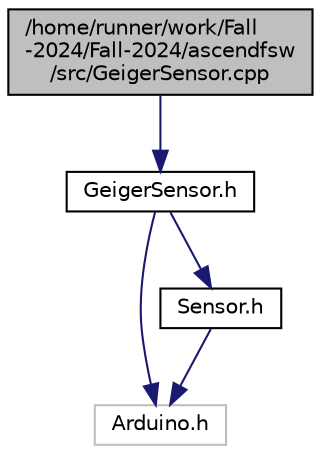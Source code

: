 digraph "/home/runner/work/Fall-2024/Fall-2024/ascendfsw/src/GeigerSensor.cpp"
{
 // INTERACTIVE_SVG=YES
 // LATEX_PDF_SIZE
  bgcolor="transparent";
  edge [fontname="Helvetica",fontsize="10",labelfontname="Helvetica",labelfontsize="10"];
  node [fontname="Helvetica",fontsize="10",shape=record];
  Node1 [label="/home/runner/work/Fall\l-2024/Fall-2024/ascendfsw\l/src/GeigerSensor.cpp",height=0.2,width=0.4,color="black", fillcolor="grey75", style="filled", fontcolor="black",tooltip=" "];
  Node1 -> Node2 [color="midnightblue",fontsize="10",style="solid",fontname="Helvetica"];
  Node2 [label="GeigerSensor.h",height=0.2,width=0.4,color="black",URL="$GeigerSensor_8h.html",tooltip=" "];
  Node2 -> Node3 [color="midnightblue",fontsize="10",style="solid",fontname="Helvetica"];
  Node3 [label="Arduino.h",height=0.2,width=0.4,color="grey75",tooltip=" "];
  Node2 -> Node4 [color="midnightblue",fontsize="10",style="solid",fontname="Helvetica"];
  Node4 [label="Sensor.h",height=0.2,width=0.4,color="black",URL="$Sensor_8h.html",tooltip=" "];
  Node4 -> Node3 [color="midnightblue",fontsize="10",style="solid",fontname="Helvetica"];
}
